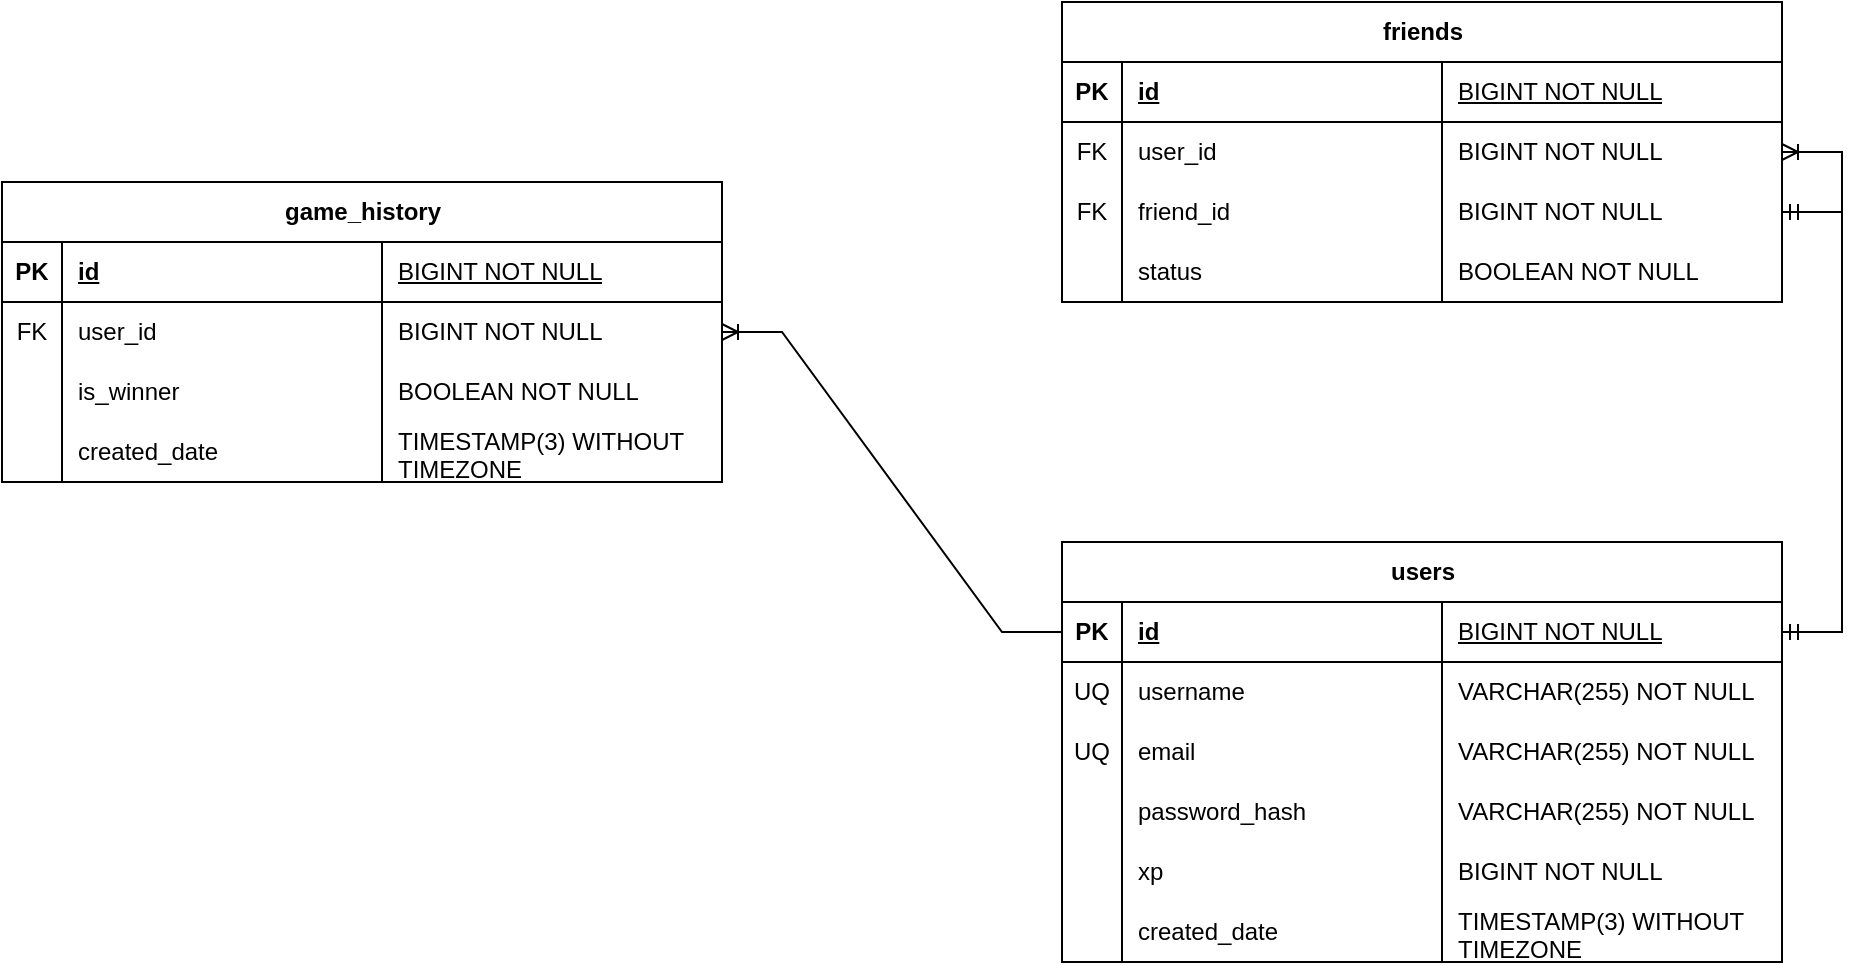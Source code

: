 <mxfile version="24.8.3">
  <diagram name="Страница — 1" id="TKCZwn3M6SKpEB1CQLZ2">
    <mxGraphModel dx="1845" dy="1657" grid="1" gridSize="10" guides="1" tooltips="1" connect="1" arrows="1" fold="1" page="1" pageScale="1" pageWidth="827" pageHeight="1169" math="0" shadow="0">
      <root>
        <mxCell id="0" />
        <mxCell id="1" parent="0" />
        <mxCell id="AGQgOGDIO8UZ-UUIeGKq-1" value="users" style="shape=table;startSize=30;container=1;collapsible=1;childLayout=tableLayout;fixedRows=1;rowLines=0;fontStyle=1;align=center;resizeLast=1;html=1;" parent="1" vertex="1">
          <mxGeometry x="270" y="170" width="360" height="210" as="geometry">
            <mxRectangle x="320" y="180" width="70" height="30" as="alternateBounds" />
          </mxGeometry>
        </mxCell>
        <mxCell id="AGQgOGDIO8UZ-UUIeGKq-2" value="" style="shape=tableRow;horizontal=0;startSize=0;swimlaneHead=0;swimlaneBody=0;fillColor=none;collapsible=0;dropTarget=0;points=[[0,0.5],[1,0.5]];portConstraint=eastwest;top=0;left=0;right=0;bottom=1;" parent="AGQgOGDIO8UZ-UUIeGKq-1" vertex="1">
          <mxGeometry y="30" width="360" height="30" as="geometry" />
        </mxCell>
        <mxCell id="AGQgOGDIO8UZ-UUIeGKq-3" value="PK" style="shape=partialRectangle;connectable=0;fillColor=none;top=0;left=0;bottom=0;right=0;fontStyle=1;overflow=hidden;whiteSpace=wrap;html=1;" parent="AGQgOGDIO8UZ-UUIeGKq-2" vertex="1">
          <mxGeometry width="30" height="30" as="geometry">
            <mxRectangle width="30" height="30" as="alternateBounds" />
          </mxGeometry>
        </mxCell>
        <mxCell id="AGQgOGDIO8UZ-UUIeGKq-4" value="id" style="shape=partialRectangle;connectable=0;fillColor=none;top=0;left=0;bottom=0;right=0;align=left;spacingLeft=6;fontStyle=5;overflow=hidden;whiteSpace=wrap;html=1;" parent="AGQgOGDIO8UZ-UUIeGKq-2" vertex="1">
          <mxGeometry x="30" width="160" height="30" as="geometry">
            <mxRectangle width="160" height="30" as="alternateBounds" />
          </mxGeometry>
        </mxCell>
        <mxCell id="AGQgOGDIO8UZ-UUIeGKq-18" value="&lt;span style=&quot;font-weight: 400;&quot;&gt;BIGINT NOT NULL&lt;/span&gt;" style="shape=partialRectangle;connectable=0;fillColor=none;top=0;left=0;bottom=0;right=0;align=left;spacingLeft=6;fontStyle=5;overflow=hidden;whiteSpace=wrap;html=1;" parent="AGQgOGDIO8UZ-UUIeGKq-2" vertex="1">
          <mxGeometry x="190" width="170" height="30" as="geometry">
            <mxRectangle width="170" height="30" as="alternateBounds" />
          </mxGeometry>
        </mxCell>
        <mxCell id="AGQgOGDIO8UZ-UUIeGKq-5" value="" style="shape=tableRow;horizontal=0;startSize=0;swimlaneHead=0;swimlaneBody=0;fillColor=none;collapsible=0;dropTarget=0;points=[[0,0.5],[1,0.5]];portConstraint=eastwest;top=0;left=0;right=0;bottom=0;" parent="AGQgOGDIO8UZ-UUIeGKq-1" vertex="1">
          <mxGeometry y="60" width="360" height="30" as="geometry" />
        </mxCell>
        <mxCell id="AGQgOGDIO8UZ-UUIeGKq-6" value="UQ" style="shape=partialRectangle;connectable=0;fillColor=none;top=0;left=0;bottom=0;right=0;editable=1;overflow=hidden;whiteSpace=wrap;html=1;" parent="AGQgOGDIO8UZ-UUIeGKq-5" vertex="1">
          <mxGeometry width="30" height="30" as="geometry">
            <mxRectangle width="30" height="30" as="alternateBounds" />
          </mxGeometry>
        </mxCell>
        <mxCell id="AGQgOGDIO8UZ-UUIeGKq-7" value="username&amp;nbsp;" style="shape=partialRectangle;connectable=0;fillColor=none;top=0;left=0;bottom=0;right=0;align=left;spacingLeft=6;overflow=hidden;whiteSpace=wrap;html=1;" parent="AGQgOGDIO8UZ-UUIeGKq-5" vertex="1">
          <mxGeometry x="30" width="160" height="30" as="geometry">
            <mxRectangle width="160" height="30" as="alternateBounds" />
          </mxGeometry>
        </mxCell>
        <mxCell id="AGQgOGDIO8UZ-UUIeGKq-19" value="VARCHAR(255) NOT NULL&amp;nbsp;" style="shape=partialRectangle;connectable=0;fillColor=none;top=0;left=0;bottom=0;right=0;align=left;spacingLeft=6;overflow=hidden;whiteSpace=wrap;html=1;" parent="AGQgOGDIO8UZ-UUIeGKq-5" vertex="1">
          <mxGeometry x="190" width="170" height="30" as="geometry">
            <mxRectangle width="170" height="30" as="alternateBounds" />
          </mxGeometry>
        </mxCell>
        <mxCell id="AGQgOGDIO8UZ-UUIeGKq-8" value="" style="shape=tableRow;horizontal=0;startSize=0;swimlaneHead=0;swimlaneBody=0;fillColor=none;collapsible=0;dropTarget=0;points=[[0,0.5],[1,0.5]];portConstraint=eastwest;top=0;left=0;right=0;bottom=0;" parent="AGQgOGDIO8UZ-UUIeGKq-1" vertex="1">
          <mxGeometry y="90" width="360" height="30" as="geometry" />
        </mxCell>
        <mxCell id="AGQgOGDIO8UZ-UUIeGKq-9" value="UQ" style="shape=partialRectangle;connectable=0;fillColor=none;top=0;left=0;bottom=0;right=0;editable=1;overflow=hidden;whiteSpace=wrap;html=1;" parent="AGQgOGDIO8UZ-UUIeGKq-8" vertex="1">
          <mxGeometry width="30" height="30" as="geometry">
            <mxRectangle width="30" height="30" as="alternateBounds" />
          </mxGeometry>
        </mxCell>
        <mxCell id="AGQgOGDIO8UZ-UUIeGKq-10" value="email&amp;nbsp;" style="shape=partialRectangle;connectable=0;fillColor=none;top=0;left=0;bottom=0;right=0;align=left;spacingLeft=6;overflow=hidden;whiteSpace=wrap;html=1;" parent="AGQgOGDIO8UZ-UUIeGKq-8" vertex="1">
          <mxGeometry x="30" width="160" height="30" as="geometry">
            <mxRectangle width="160" height="30" as="alternateBounds" />
          </mxGeometry>
        </mxCell>
        <mxCell id="AGQgOGDIO8UZ-UUIeGKq-20" value="VARCHAR(255) NOT NULL" style="shape=partialRectangle;connectable=0;fillColor=none;top=0;left=0;bottom=0;right=0;align=left;spacingLeft=6;overflow=hidden;whiteSpace=wrap;html=1;" parent="AGQgOGDIO8UZ-UUIeGKq-8" vertex="1">
          <mxGeometry x="190" width="170" height="30" as="geometry">
            <mxRectangle width="170" height="30" as="alternateBounds" />
          </mxGeometry>
        </mxCell>
        <mxCell id="AGQgOGDIO8UZ-UUIeGKq-11" value="" style="shape=tableRow;horizontal=0;startSize=0;swimlaneHead=0;swimlaneBody=0;fillColor=none;collapsible=0;dropTarget=0;points=[[0,0.5],[1,0.5]];portConstraint=eastwest;top=0;left=0;right=0;bottom=0;" parent="AGQgOGDIO8UZ-UUIeGKq-1" vertex="1">
          <mxGeometry y="120" width="360" height="30" as="geometry" />
        </mxCell>
        <mxCell id="AGQgOGDIO8UZ-UUIeGKq-12" value="" style="shape=partialRectangle;connectable=0;fillColor=none;top=0;left=0;bottom=0;right=0;editable=1;overflow=hidden;whiteSpace=wrap;html=1;" parent="AGQgOGDIO8UZ-UUIeGKq-11" vertex="1">
          <mxGeometry width="30" height="30" as="geometry">
            <mxRectangle width="30" height="30" as="alternateBounds" />
          </mxGeometry>
        </mxCell>
        <mxCell id="AGQgOGDIO8UZ-UUIeGKq-13" value="password_hash&amp;nbsp;" style="shape=partialRectangle;connectable=0;fillColor=none;top=0;left=0;bottom=0;right=0;align=left;spacingLeft=6;overflow=hidden;whiteSpace=wrap;html=1;" parent="AGQgOGDIO8UZ-UUIeGKq-11" vertex="1">
          <mxGeometry x="30" width="160" height="30" as="geometry">
            <mxRectangle width="160" height="30" as="alternateBounds" />
          </mxGeometry>
        </mxCell>
        <mxCell id="AGQgOGDIO8UZ-UUIeGKq-21" value="VARCHAR(255) NOT NULL" style="shape=partialRectangle;connectable=0;fillColor=none;top=0;left=0;bottom=0;right=0;align=left;spacingLeft=6;overflow=hidden;whiteSpace=wrap;html=1;" parent="AGQgOGDIO8UZ-UUIeGKq-11" vertex="1">
          <mxGeometry x="190" width="170" height="30" as="geometry">
            <mxRectangle width="170" height="30" as="alternateBounds" />
          </mxGeometry>
        </mxCell>
        <mxCell id="2E1Sdq-lJFgC8xFNHQly-53" value="" style="shape=tableRow;horizontal=0;startSize=0;swimlaneHead=0;swimlaneBody=0;fillColor=none;collapsible=0;dropTarget=0;points=[[0,0.5],[1,0.5]];portConstraint=eastwest;top=0;left=0;right=0;bottom=0;" vertex="1" parent="AGQgOGDIO8UZ-UUIeGKq-1">
          <mxGeometry y="150" width="360" height="30" as="geometry" />
        </mxCell>
        <mxCell id="2E1Sdq-lJFgC8xFNHQly-54" value="" style="shape=partialRectangle;connectable=0;fillColor=none;top=0;left=0;bottom=0;right=0;editable=1;overflow=hidden;whiteSpace=wrap;html=1;" vertex="1" parent="2E1Sdq-lJFgC8xFNHQly-53">
          <mxGeometry width="30" height="30" as="geometry">
            <mxRectangle width="30" height="30" as="alternateBounds" />
          </mxGeometry>
        </mxCell>
        <mxCell id="2E1Sdq-lJFgC8xFNHQly-55" value="xp" style="shape=partialRectangle;connectable=0;fillColor=none;top=0;left=0;bottom=0;right=0;align=left;spacingLeft=6;overflow=hidden;whiteSpace=wrap;html=1;" vertex="1" parent="2E1Sdq-lJFgC8xFNHQly-53">
          <mxGeometry x="30" width="160" height="30" as="geometry">
            <mxRectangle width="160" height="30" as="alternateBounds" />
          </mxGeometry>
        </mxCell>
        <mxCell id="2E1Sdq-lJFgC8xFNHQly-56" value="BIGINT NOT NULL" style="shape=partialRectangle;connectable=0;fillColor=none;top=0;left=0;bottom=0;right=0;align=left;spacingLeft=6;overflow=hidden;whiteSpace=wrap;html=1;" vertex="1" parent="2E1Sdq-lJFgC8xFNHQly-53">
          <mxGeometry x="190" width="170" height="30" as="geometry">
            <mxRectangle width="170" height="30" as="alternateBounds" />
          </mxGeometry>
        </mxCell>
        <mxCell id="2E1Sdq-lJFgC8xFNHQly-80" value="" style="shape=tableRow;horizontal=0;startSize=0;swimlaneHead=0;swimlaneBody=0;fillColor=none;collapsible=0;dropTarget=0;points=[[0,0.5],[1,0.5]];portConstraint=eastwest;top=0;left=0;right=0;bottom=0;" vertex="1" parent="AGQgOGDIO8UZ-UUIeGKq-1">
          <mxGeometry y="180" width="360" height="30" as="geometry" />
        </mxCell>
        <mxCell id="2E1Sdq-lJFgC8xFNHQly-81" value="" style="shape=partialRectangle;connectable=0;fillColor=none;top=0;left=0;bottom=0;right=0;editable=1;overflow=hidden;whiteSpace=wrap;html=1;" vertex="1" parent="2E1Sdq-lJFgC8xFNHQly-80">
          <mxGeometry width="30" height="30" as="geometry">
            <mxRectangle width="30" height="30" as="alternateBounds" />
          </mxGeometry>
        </mxCell>
        <mxCell id="2E1Sdq-lJFgC8xFNHQly-82" value="created_date" style="shape=partialRectangle;connectable=0;fillColor=none;top=0;left=0;bottom=0;right=0;align=left;spacingLeft=6;overflow=hidden;whiteSpace=wrap;html=1;" vertex="1" parent="2E1Sdq-lJFgC8xFNHQly-80">
          <mxGeometry x="30" width="160" height="30" as="geometry">
            <mxRectangle width="160" height="30" as="alternateBounds" />
          </mxGeometry>
        </mxCell>
        <mxCell id="2E1Sdq-lJFgC8xFNHQly-83" value="TIMESTAMP(3) WITHOUT TIMEZONE" style="shape=partialRectangle;connectable=0;fillColor=none;top=0;left=0;bottom=0;right=0;align=left;spacingLeft=6;overflow=hidden;whiteSpace=wrap;html=1;" vertex="1" parent="2E1Sdq-lJFgC8xFNHQly-80">
          <mxGeometry x="190" width="170" height="30" as="geometry">
            <mxRectangle width="170" height="30" as="alternateBounds" />
          </mxGeometry>
        </mxCell>
        <mxCell id="2E1Sdq-lJFgC8xFNHQly-19" value="game_history" style="shape=table;startSize=30;container=1;collapsible=1;childLayout=tableLayout;fixedRows=1;rowLines=0;fontStyle=1;align=center;resizeLast=1;html=1;" vertex="1" parent="1">
          <mxGeometry x="-260" y="-10" width="360" height="150" as="geometry">
            <mxRectangle x="320" y="180" width="70" height="30" as="alternateBounds" />
          </mxGeometry>
        </mxCell>
        <mxCell id="2E1Sdq-lJFgC8xFNHQly-20" value="" style="shape=tableRow;horizontal=0;startSize=0;swimlaneHead=0;swimlaneBody=0;fillColor=none;collapsible=0;dropTarget=0;points=[[0,0.5],[1,0.5]];portConstraint=eastwest;top=0;left=0;right=0;bottom=1;" vertex="1" parent="2E1Sdq-lJFgC8xFNHQly-19">
          <mxGeometry y="30" width="360" height="30" as="geometry" />
        </mxCell>
        <mxCell id="2E1Sdq-lJFgC8xFNHQly-21" value="PK" style="shape=partialRectangle;connectable=0;fillColor=none;top=0;left=0;bottom=0;right=0;fontStyle=1;overflow=hidden;whiteSpace=wrap;html=1;" vertex="1" parent="2E1Sdq-lJFgC8xFNHQly-20">
          <mxGeometry width="30" height="30" as="geometry">
            <mxRectangle width="30" height="30" as="alternateBounds" />
          </mxGeometry>
        </mxCell>
        <mxCell id="2E1Sdq-lJFgC8xFNHQly-22" value="id" style="shape=partialRectangle;connectable=0;fillColor=none;top=0;left=0;bottom=0;right=0;align=left;spacingLeft=6;fontStyle=5;overflow=hidden;whiteSpace=wrap;html=1;" vertex="1" parent="2E1Sdq-lJFgC8xFNHQly-20">
          <mxGeometry x="30" width="160" height="30" as="geometry">
            <mxRectangle width="160" height="30" as="alternateBounds" />
          </mxGeometry>
        </mxCell>
        <mxCell id="2E1Sdq-lJFgC8xFNHQly-23" value="&lt;span style=&quot;font-weight: 400;&quot;&gt;BIGINT NOT NULL&lt;/span&gt;" style="shape=partialRectangle;connectable=0;fillColor=none;top=0;left=0;bottom=0;right=0;align=left;spacingLeft=6;fontStyle=5;overflow=hidden;whiteSpace=wrap;html=1;" vertex="1" parent="2E1Sdq-lJFgC8xFNHQly-20">
          <mxGeometry x="190" width="170" height="30" as="geometry">
            <mxRectangle width="170" height="30" as="alternateBounds" />
          </mxGeometry>
        </mxCell>
        <mxCell id="2E1Sdq-lJFgC8xFNHQly-24" value="" style="shape=tableRow;horizontal=0;startSize=0;swimlaneHead=0;swimlaneBody=0;fillColor=none;collapsible=0;dropTarget=0;points=[[0,0.5],[1,0.5]];portConstraint=eastwest;top=0;left=0;right=0;bottom=0;" vertex="1" parent="2E1Sdq-lJFgC8xFNHQly-19">
          <mxGeometry y="60" width="360" height="30" as="geometry" />
        </mxCell>
        <mxCell id="2E1Sdq-lJFgC8xFNHQly-25" value="FK" style="shape=partialRectangle;connectable=0;fillColor=none;top=0;left=0;bottom=0;right=0;editable=1;overflow=hidden;whiteSpace=wrap;html=1;" vertex="1" parent="2E1Sdq-lJFgC8xFNHQly-24">
          <mxGeometry width="30" height="30" as="geometry">
            <mxRectangle width="30" height="30" as="alternateBounds" />
          </mxGeometry>
        </mxCell>
        <mxCell id="2E1Sdq-lJFgC8xFNHQly-26" value="user_id" style="shape=partialRectangle;connectable=0;fillColor=none;top=0;left=0;bottom=0;right=0;align=left;spacingLeft=6;overflow=hidden;whiteSpace=wrap;html=1;" vertex="1" parent="2E1Sdq-lJFgC8xFNHQly-24">
          <mxGeometry x="30" width="160" height="30" as="geometry">
            <mxRectangle width="160" height="30" as="alternateBounds" />
          </mxGeometry>
        </mxCell>
        <mxCell id="2E1Sdq-lJFgC8xFNHQly-27" value="BIGINT NOT NULL" style="shape=partialRectangle;connectable=0;fillColor=none;top=0;left=0;bottom=0;right=0;align=left;spacingLeft=6;overflow=hidden;whiteSpace=wrap;html=1;" vertex="1" parent="2E1Sdq-lJFgC8xFNHQly-24">
          <mxGeometry x="190" width="170" height="30" as="geometry">
            <mxRectangle width="170" height="30" as="alternateBounds" />
          </mxGeometry>
        </mxCell>
        <mxCell id="2E1Sdq-lJFgC8xFNHQly-28" value="" style="shape=tableRow;horizontal=0;startSize=0;swimlaneHead=0;swimlaneBody=0;fillColor=none;collapsible=0;dropTarget=0;points=[[0,0.5],[1,0.5]];portConstraint=eastwest;top=0;left=0;right=0;bottom=0;" vertex="1" parent="2E1Sdq-lJFgC8xFNHQly-19">
          <mxGeometry y="90" width="360" height="30" as="geometry" />
        </mxCell>
        <mxCell id="2E1Sdq-lJFgC8xFNHQly-29" value="" style="shape=partialRectangle;connectable=0;fillColor=none;top=0;left=0;bottom=0;right=0;editable=1;overflow=hidden;whiteSpace=wrap;html=1;" vertex="1" parent="2E1Sdq-lJFgC8xFNHQly-28">
          <mxGeometry width="30" height="30" as="geometry">
            <mxRectangle width="30" height="30" as="alternateBounds" />
          </mxGeometry>
        </mxCell>
        <mxCell id="2E1Sdq-lJFgC8xFNHQly-30" value="is_winner" style="shape=partialRectangle;connectable=0;fillColor=none;top=0;left=0;bottom=0;right=0;align=left;spacingLeft=6;overflow=hidden;whiteSpace=wrap;html=1;" vertex="1" parent="2E1Sdq-lJFgC8xFNHQly-28">
          <mxGeometry x="30" width="160" height="30" as="geometry">
            <mxRectangle width="160" height="30" as="alternateBounds" />
          </mxGeometry>
        </mxCell>
        <mxCell id="2E1Sdq-lJFgC8xFNHQly-31" value="BOOLEAN NOT NULL" style="shape=partialRectangle;connectable=0;fillColor=none;top=0;left=0;bottom=0;right=0;align=left;spacingLeft=6;overflow=hidden;whiteSpace=wrap;html=1;" vertex="1" parent="2E1Sdq-lJFgC8xFNHQly-28">
          <mxGeometry x="190" width="170" height="30" as="geometry">
            <mxRectangle width="170" height="30" as="alternateBounds" />
          </mxGeometry>
        </mxCell>
        <mxCell id="2E1Sdq-lJFgC8xFNHQly-32" value="" style="shape=tableRow;horizontal=0;startSize=0;swimlaneHead=0;swimlaneBody=0;fillColor=none;collapsible=0;dropTarget=0;points=[[0,0.5],[1,0.5]];portConstraint=eastwest;top=0;left=0;right=0;bottom=0;" vertex="1" parent="2E1Sdq-lJFgC8xFNHQly-19">
          <mxGeometry y="120" width="360" height="30" as="geometry" />
        </mxCell>
        <mxCell id="2E1Sdq-lJFgC8xFNHQly-33" value="" style="shape=partialRectangle;connectable=0;fillColor=none;top=0;left=0;bottom=0;right=0;editable=1;overflow=hidden;whiteSpace=wrap;html=1;" vertex="1" parent="2E1Sdq-lJFgC8xFNHQly-32">
          <mxGeometry width="30" height="30" as="geometry">
            <mxRectangle width="30" height="30" as="alternateBounds" />
          </mxGeometry>
        </mxCell>
        <mxCell id="2E1Sdq-lJFgC8xFNHQly-34" value="created_date" style="shape=partialRectangle;connectable=0;fillColor=none;top=0;left=0;bottom=0;right=0;align=left;spacingLeft=6;overflow=hidden;whiteSpace=wrap;html=1;" vertex="1" parent="2E1Sdq-lJFgC8xFNHQly-32">
          <mxGeometry x="30" width="160" height="30" as="geometry">
            <mxRectangle width="160" height="30" as="alternateBounds" />
          </mxGeometry>
        </mxCell>
        <mxCell id="2E1Sdq-lJFgC8xFNHQly-35" value="TIMESTAMP(3) WITHOUT TIMEZONE" style="shape=partialRectangle;connectable=0;fillColor=none;top=0;left=0;bottom=0;right=0;align=left;spacingLeft=6;overflow=hidden;whiteSpace=wrap;html=1;" vertex="1" parent="2E1Sdq-lJFgC8xFNHQly-32">
          <mxGeometry x="190" width="170" height="30" as="geometry">
            <mxRectangle width="170" height="30" as="alternateBounds" />
          </mxGeometry>
        </mxCell>
        <mxCell id="2E1Sdq-lJFgC8xFNHQly-57" value="" style="edgeStyle=entityRelationEdgeStyle;fontSize=12;html=1;endArrow=ERoneToMany;rounded=0;" edge="1" parent="1" source="AGQgOGDIO8UZ-UUIeGKq-2" target="2E1Sdq-lJFgC8xFNHQly-24">
          <mxGeometry width="100" height="100" relative="1" as="geometry">
            <mxPoint x="200" y="200" as="sourcePoint" />
            <mxPoint x="300" y="100" as="targetPoint" />
          </mxGeometry>
        </mxCell>
        <mxCell id="2E1Sdq-lJFgC8xFNHQly-84" value="friends" style="shape=table;startSize=30;container=1;collapsible=1;childLayout=tableLayout;fixedRows=1;rowLines=0;fontStyle=1;align=center;resizeLast=1;html=1;" vertex="1" parent="1">
          <mxGeometry x="270" y="-100" width="360" height="150" as="geometry">
            <mxRectangle x="320" y="180" width="70" height="30" as="alternateBounds" />
          </mxGeometry>
        </mxCell>
        <mxCell id="2E1Sdq-lJFgC8xFNHQly-85" value="" style="shape=tableRow;horizontal=0;startSize=0;swimlaneHead=0;swimlaneBody=0;fillColor=none;collapsible=0;dropTarget=0;points=[[0,0.5],[1,0.5]];portConstraint=eastwest;top=0;left=0;right=0;bottom=1;" vertex="1" parent="2E1Sdq-lJFgC8xFNHQly-84">
          <mxGeometry y="30" width="360" height="30" as="geometry" />
        </mxCell>
        <mxCell id="2E1Sdq-lJFgC8xFNHQly-86" value="PK" style="shape=partialRectangle;connectable=0;fillColor=none;top=0;left=0;bottom=0;right=0;fontStyle=1;overflow=hidden;whiteSpace=wrap;html=1;" vertex="1" parent="2E1Sdq-lJFgC8xFNHQly-85">
          <mxGeometry width="30" height="30" as="geometry">
            <mxRectangle width="30" height="30" as="alternateBounds" />
          </mxGeometry>
        </mxCell>
        <mxCell id="2E1Sdq-lJFgC8xFNHQly-87" value="id" style="shape=partialRectangle;connectable=0;fillColor=none;top=0;left=0;bottom=0;right=0;align=left;spacingLeft=6;fontStyle=5;overflow=hidden;whiteSpace=wrap;html=1;" vertex="1" parent="2E1Sdq-lJFgC8xFNHQly-85">
          <mxGeometry x="30" width="160" height="30" as="geometry">
            <mxRectangle width="160" height="30" as="alternateBounds" />
          </mxGeometry>
        </mxCell>
        <mxCell id="2E1Sdq-lJFgC8xFNHQly-88" value="&lt;span style=&quot;font-weight: 400;&quot;&gt;BIGINT NOT NULL&lt;/span&gt;" style="shape=partialRectangle;connectable=0;fillColor=none;top=0;left=0;bottom=0;right=0;align=left;spacingLeft=6;fontStyle=5;overflow=hidden;whiteSpace=wrap;html=1;" vertex="1" parent="2E1Sdq-lJFgC8xFNHQly-85">
          <mxGeometry x="190" width="170" height="30" as="geometry">
            <mxRectangle width="170" height="30" as="alternateBounds" />
          </mxGeometry>
        </mxCell>
        <mxCell id="2E1Sdq-lJFgC8xFNHQly-89" value="" style="shape=tableRow;horizontal=0;startSize=0;swimlaneHead=0;swimlaneBody=0;fillColor=none;collapsible=0;dropTarget=0;points=[[0,0.5],[1,0.5]];portConstraint=eastwest;top=0;left=0;right=0;bottom=0;" vertex="1" parent="2E1Sdq-lJFgC8xFNHQly-84">
          <mxGeometry y="60" width="360" height="30" as="geometry" />
        </mxCell>
        <mxCell id="2E1Sdq-lJFgC8xFNHQly-90" value="FK" style="shape=partialRectangle;connectable=0;fillColor=none;top=0;left=0;bottom=0;right=0;editable=1;overflow=hidden;whiteSpace=wrap;html=1;" vertex="1" parent="2E1Sdq-lJFgC8xFNHQly-89">
          <mxGeometry width="30" height="30" as="geometry">
            <mxRectangle width="30" height="30" as="alternateBounds" />
          </mxGeometry>
        </mxCell>
        <mxCell id="2E1Sdq-lJFgC8xFNHQly-91" value="user_id" style="shape=partialRectangle;connectable=0;fillColor=none;top=0;left=0;bottom=0;right=0;align=left;spacingLeft=6;overflow=hidden;whiteSpace=wrap;html=1;" vertex="1" parent="2E1Sdq-lJFgC8xFNHQly-89">
          <mxGeometry x="30" width="160" height="30" as="geometry">
            <mxRectangle width="160" height="30" as="alternateBounds" />
          </mxGeometry>
        </mxCell>
        <mxCell id="2E1Sdq-lJFgC8xFNHQly-92" value="BIGINT NOT NULL" style="shape=partialRectangle;connectable=0;fillColor=none;top=0;left=0;bottom=0;right=0;align=left;spacingLeft=6;overflow=hidden;whiteSpace=wrap;html=1;" vertex="1" parent="2E1Sdq-lJFgC8xFNHQly-89">
          <mxGeometry x="190" width="170" height="30" as="geometry">
            <mxRectangle width="170" height="30" as="alternateBounds" />
          </mxGeometry>
        </mxCell>
        <mxCell id="2E1Sdq-lJFgC8xFNHQly-93" value="" style="shape=tableRow;horizontal=0;startSize=0;swimlaneHead=0;swimlaneBody=0;fillColor=none;collapsible=0;dropTarget=0;points=[[0,0.5],[1,0.5]];portConstraint=eastwest;top=0;left=0;right=0;bottom=0;" vertex="1" parent="2E1Sdq-lJFgC8xFNHQly-84">
          <mxGeometry y="90" width="360" height="30" as="geometry" />
        </mxCell>
        <mxCell id="2E1Sdq-lJFgC8xFNHQly-94" value="FK" style="shape=partialRectangle;connectable=0;fillColor=none;top=0;left=0;bottom=0;right=0;editable=1;overflow=hidden;whiteSpace=wrap;html=1;" vertex="1" parent="2E1Sdq-lJFgC8xFNHQly-93">
          <mxGeometry width="30" height="30" as="geometry">
            <mxRectangle width="30" height="30" as="alternateBounds" />
          </mxGeometry>
        </mxCell>
        <mxCell id="2E1Sdq-lJFgC8xFNHQly-95" value="friend_id" style="shape=partialRectangle;connectable=0;fillColor=none;top=0;left=0;bottom=0;right=0;align=left;spacingLeft=6;overflow=hidden;whiteSpace=wrap;html=1;" vertex="1" parent="2E1Sdq-lJFgC8xFNHQly-93">
          <mxGeometry x="30" width="160" height="30" as="geometry">
            <mxRectangle width="160" height="30" as="alternateBounds" />
          </mxGeometry>
        </mxCell>
        <mxCell id="2E1Sdq-lJFgC8xFNHQly-96" value="BIGINT NOT NULL" style="shape=partialRectangle;connectable=0;fillColor=none;top=0;left=0;bottom=0;right=0;align=left;spacingLeft=6;overflow=hidden;whiteSpace=wrap;html=1;" vertex="1" parent="2E1Sdq-lJFgC8xFNHQly-93">
          <mxGeometry x="190" width="170" height="30" as="geometry">
            <mxRectangle width="170" height="30" as="alternateBounds" />
          </mxGeometry>
        </mxCell>
        <mxCell id="2E1Sdq-lJFgC8xFNHQly-97" value="" style="shape=tableRow;horizontal=0;startSize=0;swimlaneHead=0;swimlaneBody=0;fillColor=none;collapsible=0;dropTarget=0;points=[[0,0.5],[1,0.5]];portConstraint=eastwest;top=0;left=0;right=0;bottom=0;" vertex="1" parent="2E1Sdq-lJFgC8xFNHQly-84">
          <mxGeometry y="120" width="360" height="30" as="geometry" />
        </mxCell>
        <mxCell id="2E1Sdq-lJFgC8xFNHQly-98" value="" style="shape=partialRectangle;connectable=0;fillColor=none;top=0;left=0;bottom=0;right=0;editable=1;overflow=hidden;whiteSpace=wrap;html=1;" vertex="1" parent="2E1Sdq-lJFgC8xFNHQly-97">
          <mxGeometry width="30" height="30" as="geometry">
            <mxRectangle width="30" height="30" as="alternateBounds" />
          </mxGeometry>
        </mxCell>
        <mxCell id="2E1Sdq-lJFgC8xFNHQly-99" value="status" style="shape=partialRectangle;connectable=0;fillColor=none;top=0;left=0;bottom=0;right=0;align=left;spacingLeft=6;overflow=hidden;whiteSpace=wrap;html=1;" vertex="1" parent="2E1Sdq-lJFgC8xFNHQly-97">
          <mxGeometry x="30" width="160" height="30" as="geometry">
            <mxRectangle width="160" height="30" as="alternateBounds" />
          </mxGeometry>
        </mxCell>
        <mxCell id="2E1Sdq-lJFgC8xFNHQly-100" value="BOOLEAN NOT NULL" style="shape=partialRectangle;connectable=0;fillColor=none;top=0;left=0;bottom=0;right=0;align=left;spacingLeft=6;overflow=hidden;whiteSpace=wrap;html=1;" vertex="1" parent="2E1Sdq-lJFgC8xFNHQly-97">
          <mxGeometry x="190" width="170" height="30" as="geometry">
            <mxRectangle width="170" height="30" as="alternateBounds" />
          </mxGeometry>
        </mxCell>
        <mxCell id="2E1Sdq-lJFgC8xFNHQly-107" value="" style="edgeStyle=entityRelationEdgeStyle;fontSize=12;html=1;endArrow=ERoneToMany;rounded=0;" edge="1" parent="1" source="AGQgOGDIO8UZ-UUIeGKq-2" target="2E1Sdq-lJFgC8xFNHQly-89">
          <mxGeometry width="100" height="100" relative="1" as="geometry">
            <mxPoint x="300" y="180" as="sourcePoint" />
            <mxPoint x="400" y="80" as="targetPoint" />
          </mxGeometry>
        </mxCell>
        <mxCell id="2E1Sdq-lJFgC8xFNHQly-108" value="" style="edgeStyle=entityRelationEdgeStyle;fontSize=12;html=1;endArrow=ERmandOne;startArrow=ERmandOne;rounded=0;" edge="1" parent="1" source="2E1Sdq-lJFgC8xFNHQly-93" target="AGQgOGDIO8UZ-UUIeGKq-2">
          <mxGeometry width="100" height="100" relative="1" as="geometry">
            <mxPoint x="300" y="80" as="sourcePoint" />
            <mxPoint x="400" y="-20" as="targetPoint" />
          </mxGeometry>
        </mxCell>
      </root>
    </mxGraphModel>
  </diagram>
</mxfile>
